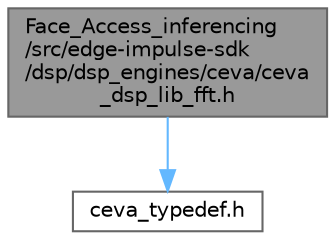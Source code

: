 digraph "Face_Access_inferencing/src/edge-impulse-sdk/dsp/dsp_engines/ceva/ceva_dsp_lib_fft.h"
{
 // LATEX_PDF_SIZE
  bgcolor="transparent";
  edge [fontname=Helvetica,fontsize=10,labelfontname=Helvetica,labelfontsize=10];
  node [fontname=Helvetica,fontsize=10,shape=box,height=0.2,width=0.4];
  Node1 [id="Node000001",label="Face_Access_inferencing\l/src/edge-impulse-sdk\l/dsp/dsp_engines/ceva/ceva\l_dsp_lib_fft.h",height=0.2,width=0.4,color="gray40", fillcolor="grey60", style="filled", fontcolor="black",tooltip=" "];
  Node1 -> Node2 [id="edge2_Node000001_Node000002",color="steelblue1",style="solid",tooltip=" "];
  Node2 [id="Node000002",label="ceva_typedef.h",height=0.2,width=0.4,color="grey40", fillcolor="white", style="filled",URL="$ceva__typedef_8h.html",tooltip=" "];
}
